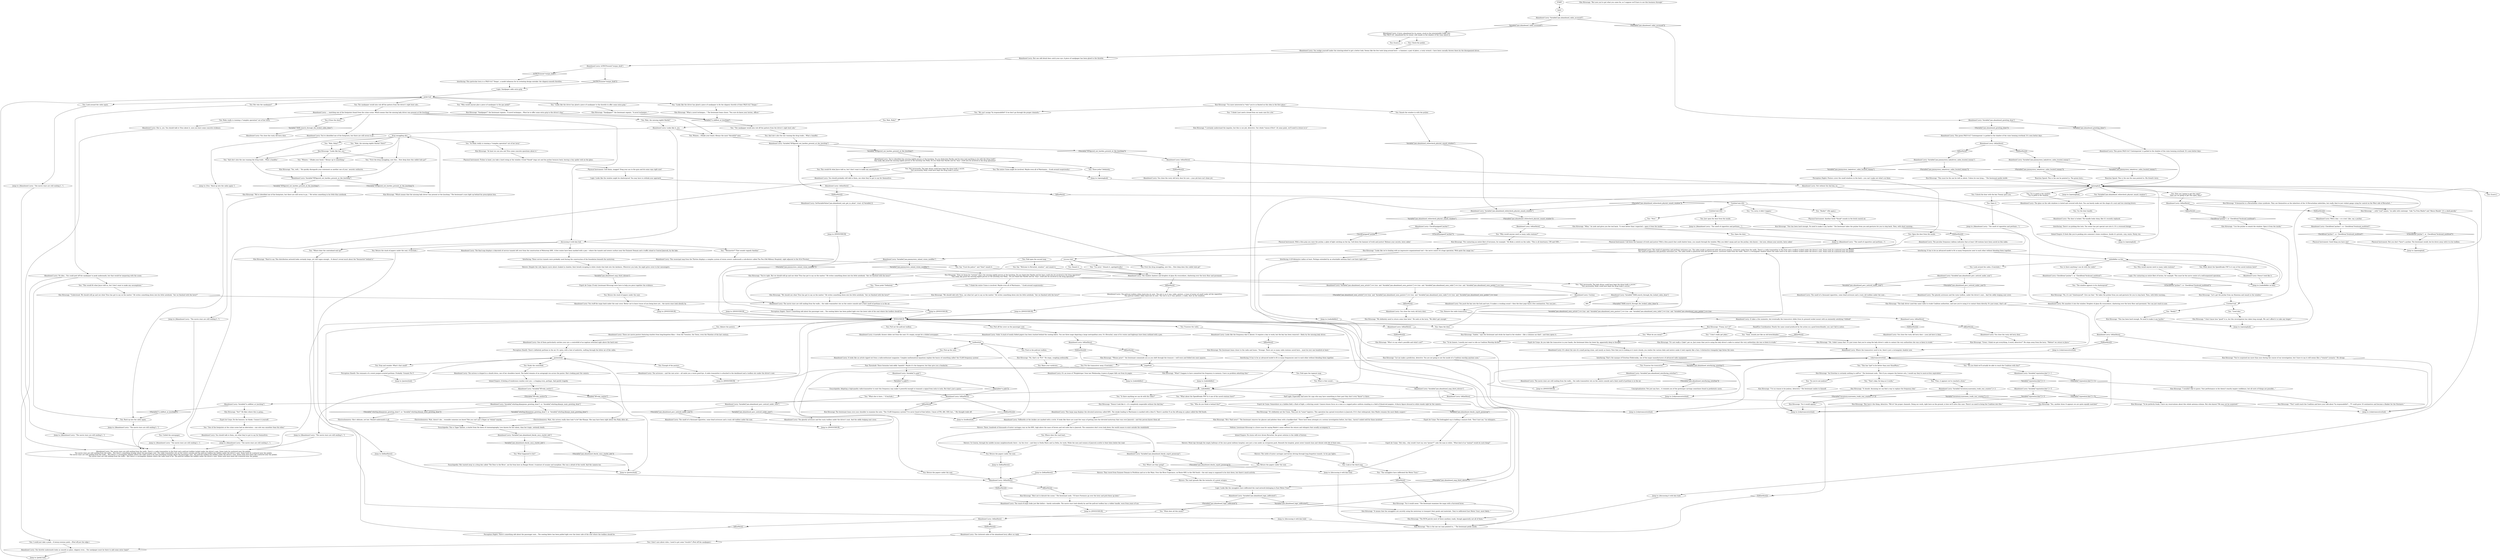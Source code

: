 # JAM / INSTIGATOR CABIN
# The Instigator is gone but you can still explore the cabin of her abandoned vehicle. This yields some MAJOR foreshadowing.
# ==================================================
digraph G {
	  0 [label="START"];
	  1 [label="input"];
	  2 [label="Esprit de Corps: Do the honours, he thinks. Connect it yourself."];
	  3 [label="Abandoned Lorry: The movie stars are still smiling from the walls... the radio transmitter sits on the centre console and a faint smell of perfume is in the air."];
	  4 [label="Kim Kitsuragi: \"No, it's not *shatterproof*. Give me that.\" He takes the prybar from you and gestures for you to step back. Then, with little warning..."];
	  5 [label="Abandoned Lorry: The ghostly actresses and the rusty toolbox under the driver's seat. And the oddly bulging seat cover."];
	  6 [label="Hand/Eye Coordination: Nearly the same sound produced by the action on a good breechloader, you can't fail to notice."];
	  7 [label="You: \"This has *got* to be better than your DynaWave.\""];
	  8 [label="You: Put the transceiver away. (Conclude.)"];
	  9 [label="Abandoned Lorry: Variable[\"reputation.kim\"] > 5"];
	  10 [label="Variable[\"reputation.kim\"] > 5", shape=diamond];
	  11 [label="!(Variable[\"reputation.kim\"] > 5)", shape=diamond];
	  12 [label="You: Return the papers under the seat."];
	  13 [label="You: Examine the radio."];
	  14 [label="Encyclopedia: She wasted away in a drug den called 'The Door to the River', not far from here on Boogie Street. A mixture of cocaine and morphine. She was a afraid of the world. And the camera too."];
	  15 [label="Abandoned Lorry: You wedge yourself under the steering-wheel to get a better look. Seems like the few tools lying around here -- a hammer, a pair of pliers, a rusty wrench -- have been casually thrown there by the disorganized driver."];
	  16 [label="Abandoned Lorry: These are movie posters featuring starlets from long-forgotten films -- from the Twenties, the Teens, even the Nineties of the last century."];
	  17 [label="You: Raise your eyebrows."];
	  18 [label="Kim Kitsuragi: \"What? I happen to have committed the frequency to memory. I have no problem admitting that.\""];
	  19 [label="Kim Kitsuragi: \"Sandpaper?\" the lieutenant repeats. \"A novel technique... Must be to offer some extra grip to the driver's foot.\""];
	  20 [label="You: \"Looks like the driver has glued a piece of sandpaper to the throttle to offer some extra grip.\""];
	  21 [label="Kim Kitsuragi: \"We definitely need to return some time later.\" He nods at the lorry. \"We didn't get enough.\""];
	  22 [label="Volition: Lieutenant Kitsuragi is a brave man for saying Madre's name without the winces and whispers that usually accompany it."];
	  23 [label="Kim Kitsuragi: \"...with *cool* names,\" he adds with contempt. \"Like *La Puta Madre* and *Ahura Mazda*. It's a dark parody.\""];
	  24 [label="Jump to: [discussing it with kim hub]"];
	  25 [label="Jump to: [INVESTIHUB]"];
	  26 [label="Abandoned Lorry: CheckItem(\"prybar\")  or  CheckItem(\"kvalsund_multitool\")"];
	  27 [label="CheckItem(\"prybar\")  or  CheckItem(\"kvalsund_multitool\")", shape=diamond];
	  28 [label="!(CheckItem(\"prybar\")  or  CheckItem(\"kvalsund_multitool\"))", shape=diamond];
	  29 [label="You: \"Fine, it appears we've reached a draw.\""];
	  30 [label="You: Wait, the missing eighth Hardie?"];
	  31 [label="You: Peel off the cover on the passenger seat."];
	  32 [label="Abandoned Lorry: She is, yes. You should talk to Titus about it, now you have some concrete evidence."];
	  33 [label="You: Unlock the door with the key Tommy gave you."];
	  34 [label="Kim Kitsuragi: \"Use the prybar to smash the window. Open it from the inside.\""];
	  35 [label="Abandoned Lorry: The actress is draped in a sheath dress, one of her shoulders bared. The faded remains of an autograph run across the poster. She's looking past the camera."];
	  36 [label="Abandoned Lorry: It looks like an article ripped out from a radio-enthusiast magazine. Complex mathematical equations explain the basics of something called 'the ULAN frequency system'."];
	  37 [label="Pain Threshold: These formulas look oddly *painful*. Maybe it's the hangover, but they give you a headache."];
	  38 [label="Kim Kitsuragi: The lieutenant leans over your shoulder to examine the note: \"The ULAN frequency system? I've never heard of that before. I know of FM, AM, UKV, but...\" His thought trails off."];
	  39 [label="Abandoned Lorry: Looks like the frequency dial is absent. It requires a key to work, but the key has been removed -- likely by the missing lady driver."];
	  40 [label="Kim Kitsuragi: \"Hard to say. This distribution network looks certainly large, yet still vague enough... It doesn't reveal much about the *besmertie* behind it.\""];
	  41 [label="Shivers: There, hundreds of thousands of motor carriages roar on the 8/81, high above the mass of brown and red roofs that is Jamrock. The commuters don't even look down; the world ceases to exist outside the windshield."];
	  42 [label="Abandoned Lorry: You should probably still talk to them, see what they've got to say for themselves."];
	  43 [label="You: \"Looks like the driver has glued a piece of sandpaper to fix the slippery throttle of their FALN A-Z 'Tempo'.\""];
	  44 [label="Jump to: [Abandoned Lorry: \"The movie stars are still smiling f...\"]"];
	  45 [label="You: The entire Union might be involved. Maybe even all of Martinaise... (Look around suspiciously.)"];
	  46 [label="Jump to: [Abandoned Lorry: \"The smell of cigarettes and perfume...\"]"];
	  47 [label="Abandoned Lorry: IsKimHere()"];
	  48 [label="IsKimHere()", shape=diamond];
	  49 [label="!(IsKimHere())", shape=diamond];
	  50 [label="Kim Kitsuragi: \"This has been hard enough. No need to make it any harder.\" The lieutenant takes the prybar from you and gestures for you to step back. Then, with short warning..."];
	  51 [label="Physical Instrument: Another futile *thunk* sounds in the brisk coastal air."];
	  52 [label="Kim Kitsuragi: \"Mhm,\" he nods and gives you the tool back. \"It went better than I expected -- open it from the inside.\""];
	  53 [label="Abandoned Lorry: The smell of a thousand cigarettes, some dead actresses and a rusty old toolbox under the seat..."];
	  54 [label="Abandoned Lorry: You close the rusty old lorry door."];
	  55 [label="Physical Instrument: Call down the hammer of truth and justice! With a firm punch that could shatter bone, you smash through the window. Why you didn't equip and use the prybar, who knows -- but now, release your secrets, lorry cabin!"];
	  56 [label="Jump to: [Abandoned Lorry: \"The movie stars are still smiling f...\"]"];
	  57 [label="Physical Instrument: With a firm grip you raise the prybar, a glint of light catching on the tip. Call down the hammer of truth and justice! Release your secrets, lorry cabin!"];
	  58 [label="Abandoned Lorry: A lorry, abandoned by its owner, stuck in the interminable traffic jam.\nThis FALN A-Z, abandoned by its owner, still stands in the shadow of the ruins above it.
"];
	  59 [label="Logic: Looks like the window might be shatterproof. You may have to rethink your approach."];
	  60 [label="toolboxhub"];
	  61 [label="Kim Kitsuragi: \"Doesn't look like it -- it's completely inoperable without the dial key.\""];
	  62 [label="mapithub"];
	  63 [label="Abandoned Lorry: IsKimHere()"];
	  64 [label="IsKimHere()", shape=diamond];
	  65 [label="!(IsKimHere())", shape=diamond];
	  66 [label="You: \"First the drug smuggling, now this... How deep does this rabbit hole go?\""];
	  67 [label="Kim Kitsuragi: \"Yes, well...\" He quickly disregards your statement as another one of your  neurotic outbursts."];
	  68 [label="You: \"Those jerks? Definitely.\""];
	  69 [label="You: Open the door."];
	  70 [label="Reaction Speed: This is the one he pointed to. The green lorry..."];
	  71 [label="Abandoned Lorry: SetVariableValue(\"jam.abandoned_cant_get_in_alone\", true) --[[ Variable[ ]]"];
	  72 [label="You: \"I'm sorry, it didn't happen.\""];
	  73 [label="Abandoned Lorry: The smell of a thousand cigarettes, some dead actresses and a rusty old toolbox under the seat."];
	  74 [label="Kim Kitsuragi: \"To be perfectly frank, I have my reservations about this whole antenna scheme. But who knows? We may yet be surprised.\""];
	  75 [label="You: \"Not necessarily. The lady driver could have kept the drug trade a secret.\"\n\"Not necessarily. Ruby could have kept the drug trade a secret.\""];
	  76 [label="Jump to: [INVESTIHUB]"];
	  77 [label="You: How am I going to get this open?\n\"How are we going to get this open, Kim?\""];
	  78 [label="radiofiddler"];
	  79 [label="Shivers: Wind rips through the empty hallways of the once great military hospital, now just a ruin under an overgrown park. Beneath the hospital, great sewer tunnels hum and vibrate with life of their own..."];
	  80 [label="Shivers: Despite the cold, figures move about cloaked in shadow, their breath escaping in white clouds that fade into the darkness. Wherever you look, the night gives cover to her messengers."];
	  81 [label="Abandoned Lorry: Variable[\"jam.abandoned_whitecheck_physint_smash_window\"]"];
	  82 [label="Variable[\"jam.abandoned_whitecheck_physint_smash_window\"]", shape=diamond];
	  83 [label="!(Variable[\"jam.abandoned_whitecheck_physint_smash_window\"])", shape=diamond];
	  84 [label="Physical Instrument: God damn, maggot! Drag your ass to the gym and do some reps right now!"];
	  85 [label="You: But why the sandpaper?"];
	  86 [label="pedal hub"];
	  87 [label="Kim Kitsuragi: \"What a novel technique...\" The lieutenant leans closer. \"You sure do know your lorries, officer.\""];
	  88 [label="Jump to: [Abandoned Lorry: \"The movie stars are still smiling f...\"]"];
	  89 [label="Kim Kitsuragi: \"We should talk with Titus, see what he's got to say on the matter.\" He writes something down into his little notebook. \"Are we finished with the lorry?\""];
	  90 [label="You: Not necessarily. The lady driver could have kept the drug trade a secret.\nNot necessarily. Ruby could have kept the drug trade a secret."];
	  91 [label="You: This would fit what Joyce told us, but I don't want to make any assumptions."];
	  92 [label="Abandoned Lorry: The peculiar frequency tableau indicates that at least 128 stations have been saved on this radio."];
	  93 [label="You: Look around the cabin. (Conclude.)"];
	  94 [label="Abandoned Lorry: Variable[\"jam.jammystery_ladydriver_cabin_located_tommy\"]"];
	  95 [label="Variable[\"jam.jammystery_ladydriver_cabin_located_tommy\"]", shape=diamond];
	  96 [label="!(Variable[\"jam.jammystery_ladydriver_cabin_located_tommy\"])", shape=diamond];
	  97 [label="Abandoned Lorry: It takes a few moments, but eventually the transceiver slides from its greased socket mount with an eminently satisfying *chhhnk*."];
	  98 [label="Jump to: [rubytransceiverhub]"];
	  99 [label="Abandoned Lorry: Where the transceiver used to be, there's just a rectangular shadow now."];
	  100 [label="Interfacing: That's the marque of Esterhaz Elektronika, one of the major manufacturers of advanced radio equipment."];
	  101 [label="Abandoned Lorry: You close the rusty old lorry door."];
	  102 [label="Jump to: [openinghub]"];
	  103 [label="Abandoned Lorry: The glass on the side windows is tinted and covered with dust. You can barely make out the shape of a seat and two steering levers."];
	  104 [label="Abandoned Lorry: The smell of cigarettes and perfume welcomes you. The cabin inside is plastered with old movie posters, actresses smile from the walls. There's a radio transmitter in the front and a toolbox tucked under the driver's seat. Some tools lie scattered near the pedals.\nThe smell of cigarettes and perfume welcomes you. The cabin inside is plastered with old movie posters, actresses smile from the walls. There's a rectangular shadow where the radio used to be and a toolbox tucked under the driver's seat. Some tools lie scattered near the pedals."];
	  105 [label="Perception (Smell): The remnants of a sweet juniper-scented perfume. Probably 'Granate No 5'."];
	  106 [label="Jump to: [INVESTIHUB]"];
	  107 [label="Abandoned Lorry: Variable[\"XP.ruby_motive\"]"];
	  108 [label="Variable[\"XP.ruby_motive\"]", shape=diamond];
	  109 [label="!(Variable[\"XP.ruby_motive\"])", shape=diamond];
	  110 [label="Kim Kitsuragi: \"This has been hard enough. No need to make it any harder.\""];
	  111 [label="success hub"];
	  112 [label="You: \"One of the footprints at the crime scene had an aberration -- one sole was smoother than the other.\""];
	  113 [label="Kim Kitsuragi: \"Understood. We should still go and see what Titus has got to say on the matter.\" He writes something down into his little notebook. \"Are we finished with the lorry?\""];
	  114 [label="Kim Kitsuragi: \"We should see what Titus has got to say on the matter.\" He writes something down into his little notebook. \"Are we finished with the lorry?\""];
	  115 [label="Kim Kitsuragi: \"Great, I think we got everything. A word, detective?\" He steps away from the lorry. \"*Before* we return to Joyce.\""];
	  116 [label="Jump to: [radiofiddler]"];
	  117 [label="You: What about the Speedfreaks FM? Is it one of the saved stations here?"];
	  118 [label="You: \"Where does the contraband end up?\""];
	  119 [label="Jump to: [discussing it with kim hub]"];
	  120 [label="Abandoned Lorry: Variable[\"jam.abandoned_greeting_done\"]"];
	  121 [label="Variable[\"jam.abandoned_greeting_done\"]", shape=diamond];
	  122 [label="!(Variable[\"jam.abandoned_greeting_done\"])", shape=diamond];
	  123 [label="Abandoned Lorry: This green FALN A-Z 'Contemporain' is parked in the shadow of the ruins looming overhead. It's seen better days."];
	  124 [label="Kim Kitsuragi: \"Let's get the prybar from my Kineema and smash in the window.\""];
	  125 [label="You: Just open the door from the inside."];
	  126 [label="Abandoned Lorry: Variable[\"reputation.kim\"] > 1"];
	  127 [label="Variable[\"reputation.kim\"] > 1", shape=diamond];
	  128 [label="!(Variable[\"reputation.kim\"] > 1)", shape=diamond];
	  129 [label="Kim Kitsuragi: \"I'm more interested in *why* you're so fixated on this idea in the first place.\""];
	  130 [label="Kim Kitsuragi: \"But now you've got what you came for, so I suppose we'll have to see this business through.\""];
	  131 [label="Abandoned Lorry: You close the rusty old lorry door for now -- your job here isn't done yet."];
	  132 [label="Jump to: [posteryhub]"];
	  133 [label="Abandoned Lorry: But one odd detail does catch your eye: A piece of sandpaper has been glued to the throttle."];
	  134 [label="You: Look around the cabin again."];
	  135 [label="You: Women... (Shake your head.) Always the most *deceitful* ones."];
	  136 [label="You: \"I think the entire Union is involved. Maybe even all of Martinaise...\" (Look around suspiciously.)"];
	  137 [label="You: Why would anyone need so many radio stations?"];
	  138 [label="Abandoned Lorry: The door is locked. The handle looks shiny, like it's recently replaced."];
	  139 [label="Untitled hub"];
	  140 [label="Physical Instrument: But you don't *have* a prybar. The lieutenant would, but he drove away with it in his toolbox."];
	  141 [label="You: \"Really?\" (Hit again.)"];
	  142 [label="Jump to: [INVESTIHUB]"];
	  143 [label="You: \"I don't really get jokes.\""];
	  144 [label="You: \"That's okay. As long as it works.\""];
	  145 [label="Abandoned Lorry: Looks like it, yes."];
	  146 [label="You: \"Wait, Ruby?\""];
	  147 [label="You: [Leave.]"];
	  148 [label="You: [Leave.]"];
	  149 [label="Jump to: [Abandoned Lorry: \"The movie stars are still smiling f...\"]"];
	  150 [label="Abandoned Lorry: IsKimHere()"];
	  151 [label="IsKimHere()", shape=diamond];
	  152 [label="!(IsKimHere())", shape=diamond];
	  153 [label="You: \"Why would anyone glue a piece of sandpaper to the gas pedal?\""];
	  154 [label="You: \"And she's also the one running the drug trade... What a handful.\""];
	  155 [label="Abandoned Lorry: Variable[\"XP.figured_out_hardies_present_at_the_lynching\"]"];
	  156 [label="Variable[\"XP.figured_out_hardies_present_at_the_lynching\"]", shape=diamond];
	  157 [label="!(Variable[\"XP.figured_out_hardies_present_at_the_lynching\"])", shape=diamond];
	  158 [label="You: Those jerks? Definitely."];
	  159 [label="Interfacing: It has to be an advanced model to fit so many frequencies next to each other without blending them together."];
	  160 [label="Jump to: [discussing it with kim hub]"];
	  161 [label="You: \"Good idea.\""];
	  162 [label="Physical Instrument: Good thing you have one!"];
	  163 [label="Abandoned Lorry: He smashes it into the window. Droplets of glass fly everywhere, shattering over the lorry floor and pavement. You can just reach in now."];
	  164 [label="Jump to: [INVESTIHUB]"];
	  165 [label="You: \"What do you mean?\""];
	  166 [label="Kim Kitsuragi: \"*You* could reach the Coalition and have your talk about *la responsabilité*... *I* could grow 10 centimetres and become a flanker for the Stormers.\""];
	  167 [label="Kim Kitsuragi: \"I certainly understand the impulse, but this is our job, detective. Our whole *raison d'être*. At some point, we'll need to return to it.\""];
	  168 [label="Abandoned Lorry: Variable[\"inventory.suzerainty_trade_war_counter\"] > 2"];
	  169 [label="Variable[\"inventory.suzerainty_trade_war_counter\"] > 2", shape=diamond];
	  170 [label="!(Variable[\"inventory.suzerainty_trade_war_counter\"] > 2)", shape=diamond];
	  171 [label="Jump to: [IsKimHere()]"];
	  172 [label="You: Admire the posters."];
	  173 [label="Perception (Smell): There's definitely perfume in the air. It's spicy, with a hint of ambrette, wafting through the bitter air of the cabin."];
	  174 [label="You: Smash it."];
	  175 [label="Abandoned Lorry: The movie stars are still smiling from the walls. There's a radio transmitter in the front and a pull-out toolbox tucked under the driver's seat. Some tools lie scattered near the pedals.\nThe movie stars are still smiling from the walls... But there's something strange about the passenger seat. The radio transmitter sits on the centre console and the pull-out toolbox lies hidden under the driver's seat. Some tools lie scattered near the pedals.\nThe movie stars are still smiling from the walls... But there's a rectangular shadow where the radio used to be and something strange about the passenger seat. The pull-out toolbox lies hidden under the driver's seat. Some tools have been left scattered near the pedals.\nThe movie stars are still smiling from the walls... But there's a rectangular shadow where the radio used to be. The pull-out toolbox lies hidden under the driver's seat. Some tools have been left scattered near the pedals."];
	  176 [label="posteryhub"];
	  177 [label="You: Look at the third map."];
	  178 [label="You: Return the papers under the seat."];
	  179 [label="You: Where does the road lead..."];
	  180 [label="Shivers: They travel from Eminent Domain to Perdition and on to the Main. Over the River Esperance, on Route 8/81 to the Old South -- the exit ramp is supposed to be shut down, but there's much activity."];
	  181 [label="Kim Kitsuragi: \"Looks like we're dealing with an impressive organizational tool -- the nerve centre of a huge operation. With quite the range too.\""];
	  182 [label="Abandoned Lorry: Doesn't look like it."];
	  183 [label="Abandoned Lorry: IsKimHere()"];
	  184 [label="IsKimHere()", shape=diamond];
	  185 [label="!(IsKimHere())", shape=diamond];
	  186 [label="Abandoned Lorry: IsKimHere()"];
	  187 [label="IsKimHere()", shape=diamond];
	  188 [label="!(IsKimHere())", shape=diamond];
	  189 [label="Jump to: [rubytransceiverhub]"];
	  190 [label="Kim Kitsuragi: \"Let me make a prediction, detective. You are not going to see the inside of a Coalition warship anytime soon.\""];
	  191 [label="You: \"So you're not jealous?\""];
	  192 [label="Conceptualization: Not just any face... it reminds you of the grotesque carvings sometimes found in prehistoric caves."];
	  193 [label="openinghub"];
	  194 [label="Abandoned Lorry: IsKimHere()"];
	  195 [label="IsKimHere()", shape=diamond];
	  196 [label="!(IsKimHere())", shape=diamond];
	  197 [label="Abandoned Lorry: With a key -- or a tool. Like, say, a prybar."];
	  198 [label="Perception (Sight): There's something odd about the passenger seat... The seating fabric has been pulled tight over the lower side of the seat where the toolbox should be."];
	  199 [label="Abandoned Lorry: IsKimHere()"];
	  200 [label="IsKimHere()", shape=diamond];
	  201 [label="!(IsKimHere())", shape=diamond];
	  202 [label="You: \"I'm sorry.\" (Smash it, apologetically.)"];
	  203 [label="Kim Kitsuragi: \"So it would seem.\" The lieutenant examines the maps with a furrowed brow."];
	  204 [label="You: \"*Besmertie*? That sounds vaguely familiar.\""];
	  205 [label="Shivers: The road spreads like the tentacles of a great octopus."];
	  206 [label="Jump to: [You: \"Back up into the cabin again.\"]"];
	  207 [label="Abandoned Lorry: You close the rusty old lorry door."];
	  208 [label="You: Return the stack of papers under the seat."];
	  209 [label="Jump to: [Abandoned Lorry: \"The smell of cigarettes and perfume...\"]"];
	  210 [label="Reaction Speed: This is the one the man pointed to. His friend's lorry."];
	  211 [label="Abandoned Lorry: The actresses -- and the rare actor -- all smile you a warm good bye. A radio transmitter is attached to the dashboard and a toolbox sits under the driver's seat."];
	  212 [label="Abandoned Lorry: The ghostly actresses and the rusty toolbox, under the driver's seat... And the oddly bulging seat cover."];
	  213 [label="Kim Kitsuragi: \"Oh, I didn't mean that. It's just ironic that you're using the lady driver's radio to contact the very authorities she was so keen to evade.\""];
	  214 [label="Kim Kitsuragi: \"An Esterhaz is certainly nothing to sniff at.\" The lieutenant nods. \"But if you compare the feature sets, I would say they're more-or-less equivalent.\""];
	  215 [label="You: \"So Ruby really is running a *complex operation* out of her lorry.\""];
	  216 [label="You: Pull out the pull-out toolbox."];
	  217 [label="Abandoned Lorry: Variable[\"jam.abandoned_cabin_accessed\"]"];
	  218 [label="Variable[\"jam.abandoned_cabin_accessed\"]", shape=diamond];
	  219 [label="!(Variable[\"jam.abandoned_cabin_accessed\"])", shape=diamond];
	  220 [label="Abandoned Lorry: Voila! A stack of neatly folded papers has been stashed behind the seating fabric. You see three maps depicting a large metropolitan area. It's Revachol, some of its routes and highways have been outlined with a pen."];
	  221 [label="Encyclopedia: This is Tippe Tijonne, a starlet from the dawn of cinematography. Less known for her talent, than her tragic, untimely death."];
	  222 [label="Electrochemistry: She's delicate, yet lost. Ruined underneath it all."];
	  223 [label="Abandoned Lorry: Variable[\"jam.abandoned_blackc_ency_starlet_info\"]"];
	  224 [label="Variable[\"jam.abandoned_blackc_ency_starlet_info\"]", shape=diamond];
	  225 [label="!(Variable[\"jam.abandoned_blackc_ency_starlet_info\"])", shape=diamond];
	  226 [label="You: Push in the pull-out toolbox."];
	  227 [label="Kim Kitsuragi: \"Best not to disturb the scene.\" The lieutenant nods. \"I'll have Forensics go over the lorry and pick these up later.\""];
	  228 [label="Electrochemistry: Wait, this actress really does look *a lot* like Klaasje. She may have been right about this Ruby after all..."];
	  229 [label="Abandoned Lorry: One of them particularly catches your eye: a centrefold of an ingénue attached right above the back seat."];
	  230 [label="Jump to: [pedal hub]"];
	  231 [label="Abandoned Lorry: IsKimHere()"];
	  232 [label="IsKimHere()", shape=diamond];
	  233 [label="!(IsKimHere())", shape=diamond];
	  234 [label="radiofiddler no kim"];
	  235 [label="You: \"Really?\""];
	  236 [label="Esprit de Corps: As you take the transceiver in your hands, the lieutenant bites his lower lip, apparently deep in thought."];
	  237 [label="You: Examine the transceiver."];
	  238 [label="Kim Kitsuragi: \"Yes, another draw. It appears we are quite equally matched.\""];
	  239 [label="You: Try to peek in the window.\nTry to peek in the window."];
	  240 [label="Abandoned Lorry: A metallic drawer slides out from the seat: It's empty, except for a folded newspaper."];
	  241 [label="Abandoned Lorry: Variable[\"tc.pale\"]"];
	  242 [label="Variable[\"tc.pale\"]", shape=diamond];
	  243 [label="!(Variable[\"tc.pale\"])", shape=diamond];
	  244 [label="You: Fold open the topmost map."];
	  245 [label="Esprit de Corps: \"But why... why would I hurt my own *peone*?\" asks the man in white. \"What kind of an *animal* would do such thing?\""];
	  246 [label="Abandoned Lorry: Tollbooths at the intakes are marked with a circle. It looks like there are scant few ways of getting onto the elevated motorway that runs over Jamrock -- and this person knows them all."];
	  247 [label="Abandoned Lorry: Variable[\"whirling.klaasjeone_greeting_done\"]  or  Variable[\"whirling.klaasje_main_greeting_done\"]"];
	  248 [label="Variable[\"whirling.klaasjeone_greeting_done\"]  or  Variable[\"whirling.klaasje_main_greeting_done\"]", shape=diamond];
	  249 [label="!(Variable[\"whirling.klaasjeone_greeting_done\"]  or  Variable[\"whirling.klaasje_main_greeting_done\"])", shape=diamond];
	  250 [label="You: \"The sandpaper would also rub off the pattern from the driver's right boot sole.\""];
	  251 [label="You: Back up into the cabin again."];
	  252 [label="drug smuggling also"];
	  253 [label="Abandoned Lorry: Variable[\"XP.figured_out_hardies_present_at_the_lynching\"]"];
	  254 [label="Variable[\"XP.figured_out_hardies_present_at_the_lynching\"]", shape=diamond];
	  255 [label="!(Variable[\"XP.figured_out_hardies_present_at_the_lynching\"])", shape=diamond];
	  256 [label="Abandoned Lorry: Variable[\"jam.abandoned_logic_infiltrated\"]"];
	  257 [label="Variable[\"jam.abandoned_logic_infiltrated\"]", shape=diamond];
	  258 [label="!(Variable[\"jam.abandoned_logic_infiltrated\"])", shape=diamond];
	  259 [label="Jump to: [Abandoned Lorry: \"The smell of cigarettes and perfume...\"]"];
	  260 [label="Jump to: [INVESTIHUB]"];
	  261 [label="Abandoned Lorry: You stuff the maps back under the seat cover. Better not to leave traces of you being here yet... the movie stars look silently by."];
	  262 [label="You: \"Yeah, sounds just like an old breechloader.\""];
	  263 [label="Jump to: [rubytransceiverhub]"];
	  264 [label="Kim Kitsuragi: \"I've no reason to be jealous, detective.\" The lieutenant smiles to himself."];
	  265 [label="Jump to: [IsKimHere()]"];
	  266 [label="You: Return the papers under the seat."];
	  267 [label="Jump to: [Abandoned Lorry: \"The movie stars are still smiling f...\"]"];
	  268 [label="Jump to: [openinghub]"];
	  269 [label="Inland Empire: A feeling of tenderness washes over you -- a longing even, perhaps. And gentle tragedy."];
	  270 [label="Jump to: [posteryhub]"];
	  271 [label="Jump to: [toolboxhub]"];
	  272 [label="Shivers: To Couron, through the middle income neighbourhoods there -- by the river -- and then to Stella Maris and La Delta, for work. While the men and women of Jamrock scuttle to their fates below the road."];
	  273 [label="You: \"What does all this mean?\""];
	  274 [label="Kim Kitsuragi: \"It's definitely not the Union. They just do *some* logistics. This operation has spread everywhere in Jamrock. If it's that widespread, then Madre remains the most likely suspect.\""];
	  275 [label="Logic: Sandpaper adds extra grip."];
	  276 [label="Abandoned Lorry: ... matching one of the footprints found from the crime scene. Which means that the missing lady driver was present at the lynching!"];
	  277 [label="You: \"Women..\" (Shake your head.) \"Always up to something.\""];
	  278 [label="Kim Kitsuragi: \"For contacting an entire fleet of lorrymen, for example.\" He flicks a switch on the radio. \"This is all shortwave, UW and UKV...\""];
	  279 [label="Jump to: [radiofiddler no kim]"];
	  280 [label="Abandoned Lorry: Variable[\"jam.jammystery_ladydriver_cabin_located_tommy\"]"];
	  281 [label="Variable[\"jam.jammystery_ladydriver_cabin_located_tommy\"]", shape=diamond];
	  282 [label="!(Variable[\"jam.jammystery_ladydriver_cabin_located_tommy\"])", shape=diamond];
	  283 [label="Kim Kitsuragi: \"I don't know how *good* it is, but this investigation has taken long enough. We can't afford it to take any longer.\""];
	  284 [label="Jump to: [INVESTIHUB]"];
	  285 [label="Abandoned Lorry: Variable[\"jam.abandoned_perc_noticed_under_seat\"]"];
	  286 [label="Variable[\"jam.abandoned_perc_noticed_under_seat\"]", shape=diamond];
	  287 [label="!(Variable[\"jam.abandoned_perc_noticed_under_seat\"])", shape=diamond];
	  288 [label="Kim Kitsuragi: \"So it would appear.\""];
	  289 [label="You: \"Wait, the missing eighth Hardie? Here?\""];
	  290 [label="You: Return the stack of papers under the seat. (Conclude.)"];
	  291 [label="You: Ruby really is running a *complex operation* out of her lorry."];
	  292 [label="You: Study the centrefold."];
	  293 [label="You: What happened to her?"];
	  294 [label="You: Stop and wonder: What's that smell?"];
	  295 [label="Abandoned Lorry: IsTHCPresent(\"torque_dork\")"];
	  296 [label="IsTHCPresent(\"torque_dork\")", shape=diamond];
	  297 [label="!(IsTHCPresent(\"torque_dork\"))", shape=diamond];
	  298 [label="Interfacing: This particular lorry is a FALN A-Z 'Tempo', a model infamous for its irritating design mistake: the slippery-smooth throttles."];
	  299 [label="Encyclopedia: Adapting a high-quality radio-transmitter to emit this frequency may make it powerful enough to transmit a signal from isola to isola. But that's just a guess."];
	  300 [label="You: \"What about the Speedfreaks FM? Is it one of the saved stations here?\""];
	  301 [label="You: \"Is there anything we can do with the radio?\""];
	  302 [label="You: \"What else is here...\" (Conclude.)"];
	  303 [label="Jump to: [radiofiddler]"];
	  304 [label="Esprit de Corps: Somewhere on a hidden field, a flash of light, a whirring sound. Camera lenses focus on a man in a ragged police uniform standing in a field of blood-red poppies. A blurry figure dressed in white stands right by the camera..."];
	  305 [label="Esprit de Corps: The bedraggled cop is holding a manure fork. \"Don't hurt me,\" he whimpers."];
	  306 [label="Interfacing: These service tunnels were probably used during the construction of the foundation beneath the motorway."];
	  307 [label="Interfacing: A 20 kilometre radius at least. Perhaps extended by an attachable antenna that's not here right now?"];
	  308 [label="Kim Kitsuragi: \"This must be the one he told us about. Unless he was lying...\" The lieutenant peeks inside."];
	  309 [label="Kim Kitsuragi: \"*Bonne prise*,\" the lieutenant commends you as you shift through the treasure -- well worn and folded into neat squares."];
	  310 [label="rubytransceiverhub"];
	  311 [label="You: \"We can't assign *la responsabilité* if we don't go through the proper channels.\""];
	  312 [label="You: \"I think I just need a break from our main case for a bit.\""];
	  313 [label="Jump to: [IsKimHere()]"];
	  314 [label="Abandoned Lorry: The window shatters and droplets of glass fly everywhere, shattering over the lorry floor and pavement."];
	  315 [label="You: Enough of the posters."];
	  316 [label="Kim Kitsuragi: The lieutenant leans closer to the radio and hums: \"Strange. There are so many radio stations saved here... must be over one hundred at least.\""];
	  317 [label="Abandoned Lorry: The cluttered cabin of the abandoned lorry offers no reply."];
	  318 [label="Abandoned Lorry: Variable[\"jam.jammystery_inland_vision_modifier\"]"];
	  319 [label="Variable[\"jam.jammystery_inland_vision_modifier\"]", shape=diamond];
	  320 [label="!(Variable[\"jam.jammystery_inland_vision_modifier\"])", shape=diamond];
	  321 [label="Abandoned Lorry: The throttle underneath looks as smooth as glass, slippery even... The sandpaper must be there to add some extra *grip*!"];
	  322 [label="Abandoned Lorry: You've identified the missing eighth person at the lynching. Do you think that Hardie and his boys had anything to do with the drug trade?\nThis looks like proof the missing eighth person at the lynching was Ruby. Do you think that Hardie and his 'boys' could also be involved in the drug operation?"];
	  323 [label="Interfacing: It has to be an advanced model to fit so many frequencies next to each other without blending them together."];
	  324 [label="You: Is there anything I can do with the radio?"];
	  325 [label="Logic: Looks like the smugglers have infiltrated the road network belonging to East Motor Tract."];
	  326 [label="Untitled hub (02)"];
	  327 [label="You: \"Nice.\""];
	  328 [label="Abandoned Lorry: Variable[\"jam.abandoned_perc_noticed_under_seat\"]"];
	  329 [label="Variable[\"jam.abandoned_perc_noticed_under_seat\"]", shape=diamond];
	  330 [label="!(Variable[\"jam.abandoned_perc_noticed_under_seat\"])", shape=diamond];
	  331 [label="Kim Kitsuragi: \"It's not really a *joke*, per se. Just ironic that you're using the lady driver's radio to contact the very authorities she was so keen to evade.\""];
	  332 [label="Kim Kitsuragi: \"I wouldn't like to guess. Your performance so far doesn't exactly inspire confidence, but all sorts of things are possible...\""];
	  333 [label="Jump to: [rubytransceiverhub]"];
	  334 [label="Abandoned Lorry: You close the rusty old lorry door -- your job here is done."];
	  335 [label="Kim Kitsuragi: \"At least we can now ask Titus some concrete questions about it.\""];
	  336 [label="Kim Kitsuragi: \"He's *bad news*.\" The lieutenant removes his glasses and polishes them with a handkerchief. \"There have been attempts at a serious investigation before, but they... haven't ended well for those involved.\""];
	  337 [label="Kim Kitsuragi: \"The RCM patrols most of these auxiliary roads, though apparently not all of them.\""];
	  338 [label="Electrochemistry: Wait, doesn't she... resemble someone you know? But you can't put a finger on *whom* exactly."];
	  339 [label="Abandoned Lorry: No idea... You could peel off the sandpaper to peak underneath, but that would be tampering with the scene."];
	  340 [label="Kim Kitsuragi: \"Sandpaper?\" the lieutenant repeats. \"A novel technique...\""];
	  341 [label="You: The sandpaper would also rub off the pattern from the driver's right boot sole..."];
	  342 [label="Jump to: [Abandoned Lorry: \"The movie stars are still smiling f...\"]"];
	  343 [label="Abandoned Lorry: This green FALN A-Z 'Contemporain' is parked in the shadow of the ruins looming overhead. It's seen better days."];
	  344 [label="Interfacing: There's no picking this lock. The owner has put special care into it. It's a recessed design."];
	  345 [label="Jump to: [openinghub]"];
	  346 [label="Abandoned Lorry: The stack of maps looks just like before -- barely noticeable. The movie stars look silently by and the pull-out toolbox has a rubber handle, worn from years of use."];
	  347 [label="You: \"Do you think we'll actually be able to reach the Coalition with this?\""];
	  348 [label="Kim Kitsuragi: \"It should. Assuming we can find a way to replace the frequency dial.\""];
	  349 [label="Jump to: [INVESTIHUB]"];
	  350 [label="Jump to: [rubytransceiverhub]"];
	  351 [label="Kim Kitsuragi: \"Looks like her, yes.\""];
	  352 [label="INVESTIHUB"];
	  353 [label="Abandoned Lorry: CheckEquipped(\"prybar\")"];
	  354 [label="CheckEquipped(\"prybar\")", shape=diamond];
	  355 [label="!(CheckEquipped(\"prybar\"))", shape=diamond];
	  356 [label="Abandoned Lorry: It's an issue of 'Périphérique' from last Wednesday. A piece of paper falls out from its pages."];
	  357 [label="Jump to: [Abandoned Lorry: \"The movie stars are still smiling f...\"]"];
	  358 [label="You: Fold open the second map."];
	  359 [label="Abandoned Lorry: Variable[\"jam.abandoned_blackc_esprit_peonecop\"]"];
	  360 [label="Variable[\"jam.abandoned_blackc_esprit_peonecop\"]", shape=diamond];
	  361 [label="!(Variable[\"jam.abandoned_blackc_esprit_peonecop\"])", shape=diamond];
	  362 [label="You: Where are they going?"];
	  363 [label="Esprit de Corps: If only Lieutenant Kitsuragi were here to help you piece together the evidence."];
	  364 [label="You: I don't care about rules, I need to get some *results*! (Peel off the sandpaper.)"];
	  365 [label="You: I could just take a peak... A teensy-weensy peek... (Peel off just the edge.)"];
	  366 [label="You: \"This would fit what Joyce told us, but I don't want to make any assumptions.\""];
	  367 [label="Abandoned Lorry: Variable[\"jam.abandoned_seen_article\"] == true  and  Variable[\"jam.abandoned_seen_posters\"] == true  and  Variable[\"jam.abandoned_seen_radio\"] == true  and  Variable[\"jam.abandoned_seen_pedals\"] == true"];
	  368 [label="Variable[\"jam.abandoned_seen_article\"] == true  and  Variable[\"jam.abandoned_seen_posters\"] == true  and  Variable[\"jam.abandoned_seen_radio\"] == true  and  Variable[\"jam.abandoned_seen_pedals\"] == true", shape=diamond];
	  369 [label="!(Variable[\"jam.abandoned_seen_article\"] == true  and  Variable[\"jam.abandoned_seen_posters\"] == true  and  Variable[\"jam.abandoned_seen_radio\"] == true  and  Variable[\"jam.abandoned_seen_pedals\"] == true)", shape=diamond];
	  370 [label="Abandoned Lorry: Unclear."];
	  371 [label="Logic: For contacting an entire fleet of lorries, for example. This must be the nerve centre of a well-organized operation."];
	  372 [label="Abandoned Lorry: You push the key into the lock and turn. It makes a cracking sound -- then the door pops back a few centimetres. You can just..."];
	  373 [label="You: Open it."];
	  374 [label="You: Remove the radio transceiver."];
	  375 [label="Kim Kitsuragi: \"Funny, isn't it?\""];
	  376 [label="Abandoned Lorry: It's about the size of a small paving stone, and nearly as heavy. Now that you're looking at it more closely, you realise the various dials and meters make it look vaguely like a face. A distinctive triangular logo forms the nose."];
	  377 [label="Abandoned Lorry: Variable[\"jam.abandoned_interfacing_esterhaz\"]"];
	  378 [label="Variable[\"jam.abandoned_interfacing_esterhaz\"]", shape=diamond];
	  379 [label="!(Variable[\"jam.abandoned_interfacing_esterhaz\"])", shape=diamond];
	  380 [label="Abandoned Lorry: The movie stars are still smiling from the walls... the radio transmitter sits on the centre console and a faint smell of perfume is in the air."];
	  381 [label="Physical Instrument: Prybar in hand, you take a hard swing at the window. A loud *thunk* rings out and the prybar bounces back, leaving a tiny spider web on the glass."];
	  382 [label="Abandoned Lorry: IsKimHere()"];
	  383 [label="IsKimHere()", shape=diamond];
	  384 [label="!(IsKimHere())", shape=diamond];
	  385 [label="You: \"Why would anyone need so many radio stations?\""];
	  386 [label="Half Light: Especially bad news for cops who may have something in their past they don't even *know* is there."];
	  387 [label="Inland Empire: No storm will ever drown Revachol, the great solution to the riddle of history."];
	  388 [label="You: Say \"Fuck the police!\" and *then* smash it."];
	  389 [label="You: First the drug smuggling, now this... How deep does this rabbit hole go?"];
	  390 [label="Abandoned Lorry: You've identified one of the footprints, but there are still seven to go..."];
	  391 [label="Abandoned Lorry: IsKimHere()"];
	  392 [label="IsKimHere()", shape=diamond];
	  393 [label="!(IsKimHere())", shape=diamond];
	  394 [label="Abandoned Lorry: Not without the dial key, no."];
	  395 [label="Abandoned Lorry: CheckItem(\"prybar\")  or  CheckItem(\"kvalsund_multitool\")"];
	  396 [label="CheckItem(\"prybar\")  or  CheckItem(\"kvalsund_multitool\")", shape=diamond];
	  397 [label="!(CheckItem(\"prybar\")  or  CheckItem(\"kvalsund_multitool\"))", shape=diamond];
	  398 [label="You: \"The window appears to be shatterproof.\""];
	  399 [label="Untitled hub (03)"];
	  400 [label="Abandoned Lorry: IsKimHere()"];
	  401 [label="IsKimHere()", shape=diamond];
	  402 [label="!(IsKimHere())", shape=diamond];
	  403 [label="Kim Kitsuragi: \"You've surprised me more than once during the course of our investigation, but I have to say it still seems like a *remote* scenario.\" He shrugs."];
	  404 [label="Kim Kitsuragi: \"But here's the thing, detective. *We're* the proper channels. Doing our work, right here on the ground, is how we'll solve this case. There's no need to bring the Coalition into this.\""];
	  405 [label="You: Wait, Ruby?"];
	  406 [label="You: [Close the door.]"];
	  407 [label="You: Open the door."];
	  408 [label="You: Check the pedals."];
	  409 [label="Abandoned Lorry: IsKimHere()"];
	  410 [label="IsKimHere()", shape=diamond];
	  411 [label="!(IsKimHere())", shape=diamond];
	  412 [label="Kim Kitsuragi: \"Subtle,\" says the lieutenant and sticks his hand in the window -- like a common car thief -- and then opens it."];
	  413 [label="Abandoned Lorry: The pull-out toolbox slides back into its nest. The rest is as it was: radio, posters, a trace of motor oil smell under all the cigarettes.\nThe pull-out toolbox slides back into its nest. The rest is as it was: posters, a radio, dust on the windows."];
	  414 [label="Kim Kitsuragi: \"No, that's on 78.9.\" He stops, coughing awkwardly."];
	  415 [label="You: \"Who do you think is behind this?\""];
	  416 [label="Abandoned Lorry: The final map displays a labyrinth of service tunnels left over from the construction of Motorway 8/81. A few routes have been marked with a pen -- where the tunnels and sewers surface near the Eminent Domain and a traffic island in Central Jamrock, by the lake."];
	  417 [label="You: \"The smugglers have infiltrated the Motor Tract.\""];
	  418 [label="Kim Kitsuragi: \"It means that the smugglers are secretly using the motorway to transport their goods and materials. They've infiltrated East Motor Tract, most likely...\""];
	  419 [label="Perception (Sight): There's something odd about the passenger seat... The seating fabric has been pulled tight over the lower side of the seat where the toolbox should be."];
	  420 [label="Kim Kitsuragi: \"Now we know for *certain* who's the missing eighth person at the lynching. Do you think that Hardie and his boys could also be involved in the drug operation?\"\n\"This looks like proof the missing eighth person at the lynching was Ruby... Do you think that Hardie and his 'boys' could also be involved in the drug operation?\""];
	  421 [label="Kim Kitsuragi: \"We've identified one of the footprints, but there are still seven to go...\" He writes something in his little blue notebook."];
	  422 [label="Kim Kitsuragi: \"Which means that the missing lady driver was present at the lynching.\" The lieutenant's eyes light up behind his prescription lens."];
	  423 [label="Abandoned Lorry: You should talk to them, see what they've got to say for themselves."];
	  424 [label="Jump to: [openinghub]"];
	  425 [label="Inland Empire: It feels like you're peeking into someone's home residence. Inside it's private, cozy, warm. Dusty, too."];
	  426 [label="You: Open the door from the inside."];
	  427 [label="Kim Kitsuragi: \"Who's to say what's possible and what's not?\""];
	  428 [label="You: Unfold the newspaper."];
	  429 [label="You: Pick up the note."];
	  430 [label="Jump to: [radiofiddler]"];
	  431 [label="Abandoned Lorry: This large map displays the elevated motorway called 8/81. The intake leading to Martinaise is marked with a blue X. There's another X on the off-ramp at a place called the Old South."];
	  432 [label="You: What is that sound..."];
	  433 [label="Shivers: The rattle of motor carriages and lorries driving through long forgotten tunnels. Lit by gas lights."];
	  434 [label="Abandoned Lorry: Variable[\"jam.abandoned_map_third_shivers\"]"];
	  435 [label="Variable[\"jam.abandoned_map_third_shivers\"]", shape=diamond];
	  436 [label="!(Variable[\"jam.abandoned_map_third_shivers\"])", shape=diamond];
	  437 [label="Abandoned Lorry: IsKimHere()"];
	  438 [label="IsKimHere()", shape=diamond];
	  439 [label="!(IsKimHere())", shape=diamond];
	  440 [label="Abandoned Lorry: Variable[\"tc.oddfoot_at_lynching\"]"];
	  441 [label="Variable[\"tc.oddfoot_at_lynching\"]", shape=diamond];
	  442 [label="!(Variable[\"tc.oddfoot_at_lynching\"])", shape=diamond];
	  443 [label="Kim Kitsuragi: \"Yes?\" He likes where this is going..."];
	  444 [label="You: And she's also the one running the drug trade... What a handful."];
	  445 [label="discussing it with kim hub"];
	  446 [label="Kim Kitsuragi: \"This is the one our man pointed to...\" The lieutenant peeks inside."];
	  447 [label="Perception (Sight): Posters cover the small windows in the back -- you can't make out what's on them."];
	  448 [label="You: Try the door handle."];
	  449 [label="Jump to: [openinghub]"];
	  450 [label="Jump to: [INVESTIHUB]"];
	  451 [label="Kim Kitsuragi: \"The lady driver used this same radio to evade Coalition authorities, and now you're using it to contact them directly. It's just ironic, that's all.\""];
	  452 [label="You: \"To be honest, I mostly just want to ride on Coalition Warship Archer.\""];
	  453 [label="You: Smash the window in with the prybar."];
	  454 [label="You: Variable[\"jam.abandoned_whitecheck_physint_smash_window\"]"];
	  455 [label="Variable[\"jam.abandoned_whitecheck_physint_smash_window\"]", shape=diamond];
	  456 [label="!(Variable[\"jam.abandoned_whitecheck_physint_smash_window\"])", shape=diamond];
	  457 [label="Kim Kitsuragi: \"A besmertie is a Revacholian crime syndicate. They see themselves as the inheritors of the 14 Revacholian indotribes, but really they're just violent gangs vying for control on the West side of Revachol...\""];
	  458 [label="Abandoned Lorry: This municipal map from the Thirties displays a complex system of storm sewers underneath a sub-district called The Pox (Old Military Hospital), right adjacent to the 41st Precinct."];
	  459 [label="You: Say \"Welcome to Revachol, window!\" and smash it."];
	  460 [label="Kim Kitsuragi: \"You're right. But we should still go and see what Titus has got to say on the matter.\" He writes something down into his little notebook. \"Are we finished with the lorry?\""];
	  461 [label="Abandoned Lorry: Variable[\"TASK.search_through_the_locked_cabin_done\"]"];
	  462 [label="Variable[\"TASK.search_through_the_locked_cabin_done\"]", shape=diamond];
	  463 [label="!(Variable[\"TASK.search_through_the_locked_cabin_done\"])", shape=diamond];
	  0 -> 1
	  1 -> 217
	  2 -> 112
	  3 -> 25
	  4 -> 163
	  5 -> 284
	  6 -> 401
	  7 -> 214
	  8 -> 267
	  9 -> 10
	  9 -> 11
	  10 -> 404
	  11 -> 74
	  12 -> 171
	  13 -> 39
	  14 -> 270
	  15 -> 133
	  16 -> 229
	  17 -> 18
	  18 -> 303
	  19 -> 441
	  20 -> 340
	  22 -> 387
	  23 -> 24
	  24 -> 446
	  25 -> 352
	  26 -> 27
	  26 -> 28
	  27 -> 162
	  28 -> 140
	  29 -> 168
	  30 -> 145
	  31 -> 220
	  32 -> 56
	  33 -> 373
	  34 -> 139
	  35 -> 269
	  36 -> 37
	  37 -> 241
	  38 -> 271
	  39 -> 383
	  40 -> 119
	  41 -> 179
	  41 -> 12
	  41 -> 359
	  42 -> 149
	  43 -> 87
	  44 -> 175
	  45 -> 424
	  46 -> 104
	  47 -> 48
	  47 -> 49
	  48 -> 326
	  49 -> 71
	  50 -> 163
	  51 -> 50
	  52 -> 69
	  53 -> 451
	  54 -> 115
	  55 -> 104
	  56 -> 175
	  57 -> 111
	  58 -> 408
	  58 -> 147
	  59 -> 47
	  60 -> 226
	  60 -> 429
	  61 -> 431
	  62 -> 178
	  62 -> 244
	  63 -> 64
	  63 -> 65
	  64 -> 227
	  65 -> 346
	  66 -> 155
	  67 -> 155
	  68 -> 114
	  69 -> 46
	  70 -> 193
	  71 -> 450
	  72 -> 50
	  73 -> 284
	  74 -> 333
	  75 -> 461
	  76 -> 352
	  77 -> 194
	  78 -> 386
	  78 -> 300
	  78 -> 301
	  78 -> 302
	  79 -> 433
	  79 -> 266
	  79 -> 177
	  80 -> 435
	  81 -> 82
	  81 -> 83
	  82 -> 353
	  83 -> 382
	  84 -> 59
	  85 -> 339
	  86 -> 134
	  86 -> 43
	  86 -> 20
	  86 -> 341
	  86 -> 85
	  86 -> 153
	  87 -> 441
	  88 -> 175
	  89 -> 3
	  90 -> 42
	  91 -> 42
	  92 -> 323
	  93 -> 285
	  94 -> 96
	  94 -> 95
	  95 -> 447
	  96 -> 308
	  97 -> 6
	  98 -> 310
	  99 -> 310
	  100 -> 378
	  101 -> 21
	  102 -> 193
	  103 -> 448
	  104 -> 318
	  105 -> 132
	  106 -> 352
	  107 -> 108
	  107 -> 109
	  108 -> 228
	  109 -> 247
	  110 -> 345
	  111 -> 202
	  111 -> 460
	  111 -> 389
	  111 -> 174
	  112 -> 423
	  113 -> 3
	  114 -> 3
	  116 -> 78
	  117 -> 182
	  118 -> 40
	  119 -> 446
	  120 -> 121
	  120 -> 122
	  121 -> 343
	  122 -> 123
	  123 -> 183
	  124 -> 139
	  125 -> 209
	  126 -> 128
	  126 -> 127
	  127 -> 9
	  128 -> 332
	  129 -> 312
	  129 -> 453
	  129 -> 311
	  132 -> 176
	  133 -> 295
	  134 -> 342
	  135 -> 253
	  136 -> 89
	  137 -> 371
	  138 -> 344
	  139 -> 161
	  139 -> 235
	  140 -> 102
	  141 -> 51
	  142 -> 352
	  143 -> 331
	  144 -> 348
	  145 -> 445
	  145 -> 390
	  145 -> 135
	  146 -> 351
	  149 -> 175
	  150 -> 152
	  150 -> 151
	  151 -> 419
	  152 -> 317
	  153 -> 19
	  154 -> 155
	  155 -> 156
	  155 -> 157
	  156 -> 421
	  157 -> 422
	  158 -> 424
	  159 -> 78
	  160 -> 446
	  161 -> 283
	  162 -> 102
	  163 -> 400
	  164 -> 352
	  165 -> 452
	  166 -> 333
	  167 -> 263
	  168 -> 169
	  168 -> 170
	  169 -> 238
	  170 -> 288
	  171 -> 63
	  172 -> 16
	  173 -> 176
	  174 -> 314
	  175 -> 352
	  176 -> 315
	  176 -> 292
	  176 -> 294
	  177 -> 417
	  178 -> 63
	  179 -> 272
	  180 -> 205
	  181 -> 307
	  182 -> 279
	  183 -> 184
	  183 -> 185
	  184 -> 94
	  185 -> 280
	  186 -> 187
	  186 -> 188
	  187 -> 309
	  188 -> 62
	  189 -> 310
	  190 -> 263
	  191 -> 264
	  192 -> 350
	  193 -> 449
	  193 -> 33
	  193 -> 454
	  193 -> 77
	  193 -> 239
	  193 -> 148
	  194 -> 195
	  194 -> 196
	  195 -> 396
	  196 -> 197
	  197 -> 26
	  198 -> 352
	  199 -> 200
	  199 -> 201
	  200 -> 38
	  201 -> 271
	  202 -> 314
	  203 -> 337
	  204 -> 458
	  205 -> 325
	  206 -> 251
	  208 -> 261
	  209 -> 104
	  210 -> 193
	  211 -> 260
	  212 -> 451
	  213 -> 99
	  214 -> 144
	  214 -> 29
	  214 -> 191
	  215 -> 335
	  216 -> 240
	  217 -> 218
	  217 -> 219
	  218 -> 58
	  219 -> 120
	  220 -> 186
	  221 -> 223
	  222 -> 221
	  223 -> 224
	  223 -> 225
	  224 -> 293
	  225 -> 270
	  226 -> 414
	  227 -> 346
	  228 -> 221
	  229 -> 173
	  230 -> 86
	  231 -> 232
	  231 -> 233
	  232 -> 54
	  233 -> 334
	  234 -> 137
	  234 -> 93
	  234 -> 324
	  234 -> 117
	  235 -> 110
	  236 -> 376
	  237 -> 377
	  238 -> 98
	  239 -> 103
	  240 -> 60
	  241 -> 242
	  241 -> 243
	  242 -> 299
	  243 -> 199
	  244 -> 432
	  245 -> 160
	  246 -> 41
	  247 -> 248
	  247 -> 249
	  248 -> 338
	  249 -> 222
	  250 -> 444
	  251 -> 44
	  252 -> 289
	  252 -> 66
	  252 -> 146
	  252 -> 277
	  252 -> 215
	  252 -> 154
	  253 -> 254
	  253 -> 255
	  254 -> 322
	  255 -> 391
	  256 -> 257
	  256 -> 258
	  257 -> 418
	  258 -> 273
	  259 -> 104
	  260 -> 352
	  261 -> 142
	  262 -> 213
	  263 -> 310
	  264 -> 98
	  265 -> 63
	  266 -> 265
	  267 -> 175
	  268 -> 193
	  269 -> 107
	  270 -> 176
	  271 -> 60
	  272 -> 12
	  272 -> 359
	  273 -> 150
	  274 -> 336
	  275 -> 86
	  276 -> 291
	  276 -> 390
	  276 -> 135
	  276 -> 406
	  276 -> 445
	  276 -> 30
	  277 -> 67
	  278 -> 181
	  279 -> 234
	  280 -> 281
	  280 -> 282
	  281 -> 210
	  282 -> 70
	  283 -> 345
	  284 -> 352
	  285 -> 286
	  285 -> 287
	  286 -> 53
	  287 -> 212
	  288 -> 98
	  289 -> 351
	  290 -> 313
	  291 -> 32
	  292 -> 35
	  293 -> 14
	  294 -> 105
	  295 -> 296
	  295 -> 297
	  296 -> 298
	  297 -> 275
	  298 -> 275
	  299 -> 199
	  300 -> 415
	  301 -> 61
	  302 -> 328
	  303 -> 78
	  304 -> 360
	  305 -> 245
	  306 -> 80
	  307 -> 116
	  308 -> 193
	  309 -> 62
	  310 -> 8
	  310 -> 347
	  310 -> 237
	  310 -> 7
	  311 -> 405
	  312 -> 167
	  313 -> 63
	  314 -> 410
	  315 -> 211
	  316 -> 159
	  317 -> 364
	  318 -> 320
	  318 -> 319
	  319 -> 420
	  320 -> 198
	  321 -> 230
	  322 -> 90
	  322 -> 91
	  322 -> 45
	  322 -> 158
	  323 -> 234
	  324 -> 395
	  325 -> 256
	  326 -> 72
	  326 -> 141
	  326 -> 399
	  327 -> 52
	  328 -> 329
	  328 -> 330
	  329 -> 5
	  330 -> 73
	  331 -> 99
	  332 -> 166
	  333 -> 310
	  335 -> 381
	  336 -> 22
	  337 -> 446
	  338 -> 221
	  339 -> 251
	  339 -> 365
	  339 -> 366
	  340 -> 441
	  341 -> 276
	  342 -> 175
	  343 -> 193
	  344 -> 425
	  345 -> 193
	  346 -> 164
	  347 -> 126
	  348 -> 98
	  349 -> 352
	  350 -> 310
	  351 -> 154
	  351 -> 277
	  351 -> 66
	  352 -> 407
	  352 -> 172
	  352 -> 13
	  352 -> 375
	  352 -> 216
	  352 -> 409
	  352 -> 31
	  353 -> 354
	  353 -> 355
	  354 -> 57
	  355 -> 55
	  356 -> 430
	  357 -> 175
	  358 -> 459
	  359 -> 361
	  359 -> 362
	  360 -> 305
	  361 -> 160
	  362 -> 180
	  363 -> 208
	  364 -> 321
	  365 -> 321
	  366 -> 113
	  367 -> 369
	  367 -> 370
	  368 -> 231
	  369 -> 392
	  370 -> 372
	  371 -> 279
	  372 -> 374
	  373 -> 259
	  374 -> 97
	  375 -> 165
	  375 -> 262
	  375 -> 143
	  376 -> 100
	  377 -> 379
	  377 -> 380
	  378 -> 350
	  379 -> 192
	  380 -> 76
	  381 -> 84
	  382 -> 384
	  382 -> 385
	  383 -> 316
	  384 -> 92
	  385 -> 278
	  386 -> 304
	  387 -> 79
	  388 -> 314
	  389 -> 253
	  390 -> 206
	  391 -> 393
	  391 -> 394
	  392 -> 101
	  393 -> 131
	  394 -> 279
	  395 -> 397
	  395 -> 398
	  396 -> 34
	  397 -> 124
	  398 -> 4
	  399 -> 125
	  399 -> 327
	  400 -> 402
	  400 -> 403
	  401 -> 236
	  402 -> 189
	  403 -> 333
	  404 -> 263
	  405 -> 145
	  406 -> 462
	  407 -> 104
	  408 -> 15
	  409 -> 411
	  409 -> 412
	  410 -> 413
	  411 -> 427
	  412 -> 104
	  413 -> 106
	  414 -> 17
	  415 -> 274
	  416 -> 306
	  417 -> 438
	  418 -> 337
	  419 -> 352
	  420 -> 136
	  420 -> 75
	  420 -> 68
	  420 -> 367
	  421 -> 88
	  422 -> 252
	  423 -> 149
	  424 -> 193
	  425 -> 268
	  426 -> 104
	  428 -> 357
	  429 -> 36
	  430 -> 78
	  431 -> 246
	  432 -> 434
	  433 -> 177
	  433 -> 266
	  434 -> 436
	  434 -> 437
	  435 -> 363
	  436 -> 325
	  437 -> 440
	  437 -> 439
	  438 -> 203
	  439 -> 317
	  440 -> 442
	  440 -> 443
	  441 -> 250
	  442 -> 251
	  443 -> 2
	  444 -> 253
	  445 -> 416
	  445 -> 290
	  445 -> 204
	  445 -> 118
	  446 -> 193
	  447 -> 426
	  448 -> 138
	  449 -> 193
	  450 -> 352
	  451 -> 99
	  452 -> 190
	  453 -> 455
	  454 -> 456
	  454 -> 457
	  455 -> 81
	  456 -> 81
	  457 -> 23
	  458 -> 388
	  459 -> 314
	  460 -> 3
	  461 -> 464
	  461 -> 463
	  462 -> 207
	  463 -> 368
}

